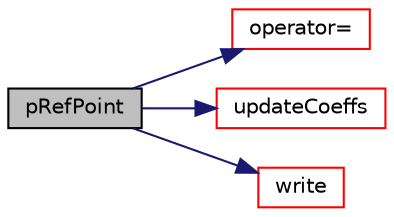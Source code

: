 digraph "pRefPoint"
{
  bgcolor="transparent";
  edge [fontname="Helvetica",fontsize="10",labelfontname="Helvetica",labelfontsize="10"];
  node [fontname="Helvetica",fontsize="10",shape=record];
  rankdir="LR";
  Node41 [label="pRefPoint",height=0.2,width=0.4,color="black", fillcolor="grey75", style="filled", fontcolor="black"];
  Node41 -> Node42 [color="midnightblue",fontsize="10",style="solid",fontname="Helvetica"];
  Node42 [label="operator=",height=0.2,width=0.4,color="red",URL="$a23013.html#a23208cd549819a5d4cfa6b0ad070d2ba"];
  Node41 -> Node44 [color="midnightblue",fontsize="10",style="solid",fontname="Helvetica"];
  Node44 [label="updateCoeffs",height=0.2,width=0.4,color="red",URL="$a23013.html#a7e24eafac629d3733181cd942d4c902f",tooltip="Update the coefficients associated with the patch field. "];
  Node41 -> Node47 [color="midnightblue",fontsize="10",style="solid",fontname="Helvetica"];
  Node47 [label="write",height=0.2,width=0.4,color="red",URL="$a23013.html#a293fdfec8bdfbd5c3913ab4c9f3454ff",tooltip="Write. "];
}
